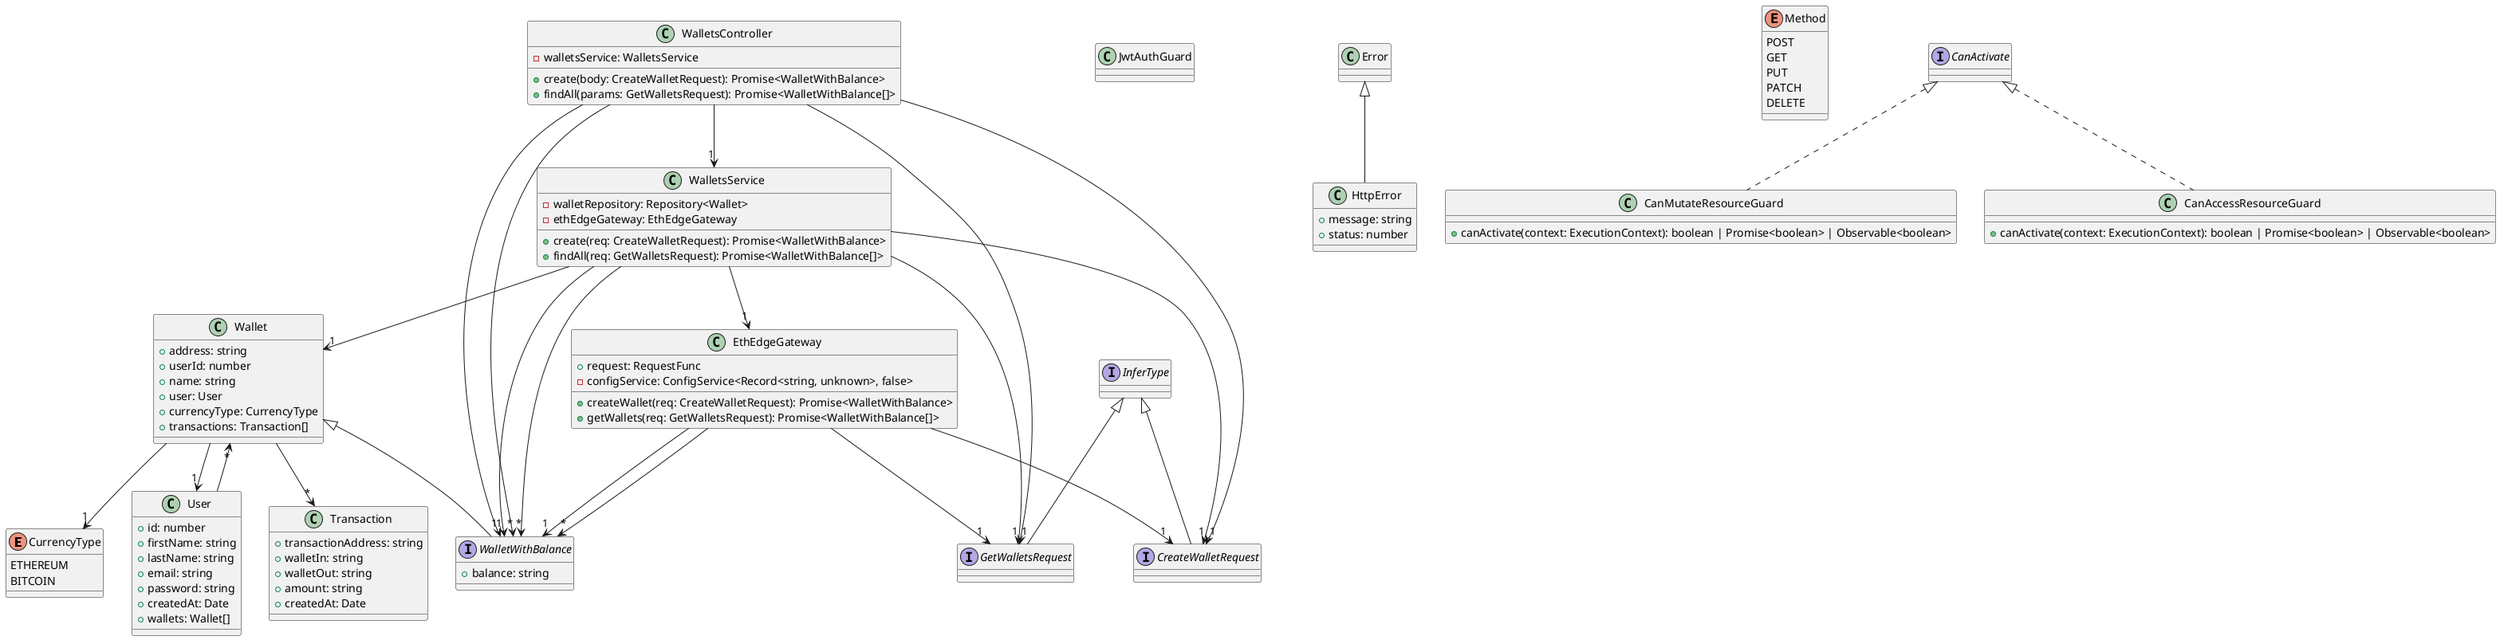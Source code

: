 @startuml
enum CurrencyType {
    ETHEREUM
    BITCOIN
}
interface CreateWalletRequest extends InferType
class JwtAuthGuard
class User {
    +id: number
    +firstName: string
    +lastName: string
    +email: string
    +password: string
    +createdAt: Date
    +wallets: Wallet[]
}
class Transaction {
    +transactionAddress: string
    +walletIn: string
    +walletOut: string
    +amount: string
    +createdAt: Date
}
class Wallet {
    +address: string
    +userId: number
    +name: string
    +user: User
    +currencyType: CurrencyType
    +transactions: Transaction[]
}
class HttpError extends Error {
    +message: string
    +status: number
}
enum Method {
    POST
    GET
    PUT
    PATCH
    DELETE
}
interface WalletWithBalance extends Wallet {
    +balance: string
}
interface GetWalletsRequest extends InferType
class EthEdgeGateway {
    +request: RequestFunc
    -configService: ConfigService<Record<string, unknown>, false>
    +createWallet(req: CreateWalletRequest): Promise<WalletWithBalance>
    +getWallets(req: GetWalletsRequest): Promise<WalletWithBalance[]>
}
class WalletsService {
    -walletRepository: Repository<Wallet>
    -ethEdgeGateway: EthEdgeGateway
    +create(req: CreateWalletRequest): Promise<WalletWithBalance>
    +findAll(req: GetWalletsRequest): Promise<WalletWithBalance[]>
}
class CanMutateResourceGuard implements CanActivate {
    +canActivate(context: ExecutionContext): boolean | Promise<boolean> | Observable<boolean>
}
class CanAccessResourceGuard implements CanActivate {
    +canActivate(context: ExecutionContext): boolean | Promise<boolean> | Observable<boolean>
}
class WalletsController {
    -walletsService: WalletsService
    +create(body: CreateWalletRequest): Promise<WalletWithBalance>
    +findAll(params: GetWalletsRequest): Promise<WalletWithBalance[]>
}
User --> "*" Wallet
Wallet --> "1" User
Wallet --> "1" CurrencyType
Wallet --> "*" Transaction
EthEdgeGateway --> "1" CreateWalletRequest
EthEdgeGateway --> "1" WalletWithBalance
EthEdgeGateway --> "1" GetWalletsRequest
EthEdgeGateway --> "*" WalletWithBalance
WalletsService --> "1" Wallet
WalletsService --> "1" EthEdgeGateway
WalletsService --> "1" CreateWalletRequest
WalletsService --> "1" WalletWithBalance
WalletsService --> "1" GetWalletsRequest
WalletsService --> "*" WalletWithBalance
WalletsController --> "1" WalletsService
WalletsController --> "1" CreateWalletRequest
WalletsController --> "1" WalletWithBalance
WalletsController --> "1" GetWalletsRequest
WalletsController --> "*" WalletWithBalance
@enduml